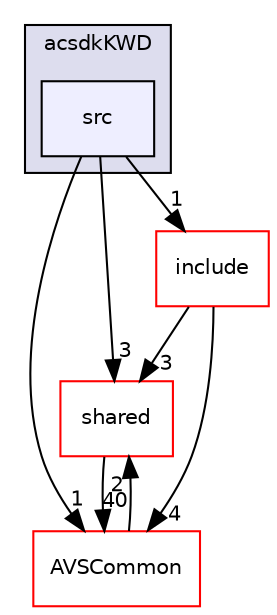digraph "/workplace/avs-device-sdk/applications/acsdkSensoryAdapter/acsdkKWD/src" {
  compound=true
  node [ fontsize="10", fontname="Helvetica"];
  edge [ labelfontsize="10", labelfontname="Helvetica"];
  subgraph clusterdir_770887f09d695ee1a0ff4b7267b0a578 {
    graph [ bgcolor="#ddddee", pencolor="black", label="acsdkKWD" fontname="Helvetica", fontsize="10", URL="dir_770887f09d695ee1a0ff4b7267b0a578.html"]
  dir_24f70df37beb4774c471e0f356b63bcf [shape=box, label="src", style="filled", fillcolor="#eeeeff", pencolor="black", URL="dir_24f70df37beb4774c471e0f356b63bcf.html"];
  }
  dir_9982052f7ce695d12571567315b2fafa [shape=box label="shared" fillcolor="white" style="filled" color="red" URL="dir_9982052f7ce695d12571567315b2fafa.html"];
  dir_13e65effb2bde530b17b3d5eefcd0266 [shape=box label="AVSCommon" fillcolor="white" style="filled" color="red" URL="dir_13e65effb2bde530b17b3d5eefcd0266.html"];
  dir_996c513b5c65f869edd97e6685508e04 [shape=box label="include" fillcolor="white" style="filled" color="red" URL="dir_996c513b5c65f869edd97e6685508e04.html"];
  dir_9982052f7ce695d12571567315b2fafa->dir_13e65effb2bde530b17b3d5eefcd0266 [headlabel="40", labeldistance=1.5 headhref="dir_000116_000017.html"];
  dir_24f70df37beb4774c471e0f356b63bcf->dir_9982052f7ce695d12571567315b2fafa [headlabel="3", labeldistance=1.5 headhref="dir_000115_000116.html"];
  dir_24f70df37beb4774c471e0f356b63bcf->dir_13e65effb2bde530b17b3d5eefcd0266 [headlabel="1", labeldistance=1.5 headhref="dir_000115_000017.html"];
  dir_24f70df37beb4774c471e0f356b63bcf->dir_996c513b5c65f869edd97e6685508e04 [headlabel="1", labeldistance=1.5 headhref="dir_000115_000122.html"];
  dir_13e65effb2bde530b17b3d5eefcd0266->dir_9982052f7ce695d12571567315b2fafa [headlabel="2", labeldistance=1.5 headhref="dir_000017_000116.html"];
  dir_996c513b5c65f869edd97e6685508e04->dir_9982052f7ce695d12571567315b2fafa [headlabel="3", labeldistance=1.5 headhref="dir_000122_000116.html"];
  dir_996c513b5c65f869edd97e6685508e04->dir_13e65effb2bde530b17b3d5eefcd0266 [headlabel="4", labeldistance=1.5 headhref="dir_000122_000017.html"];
}
